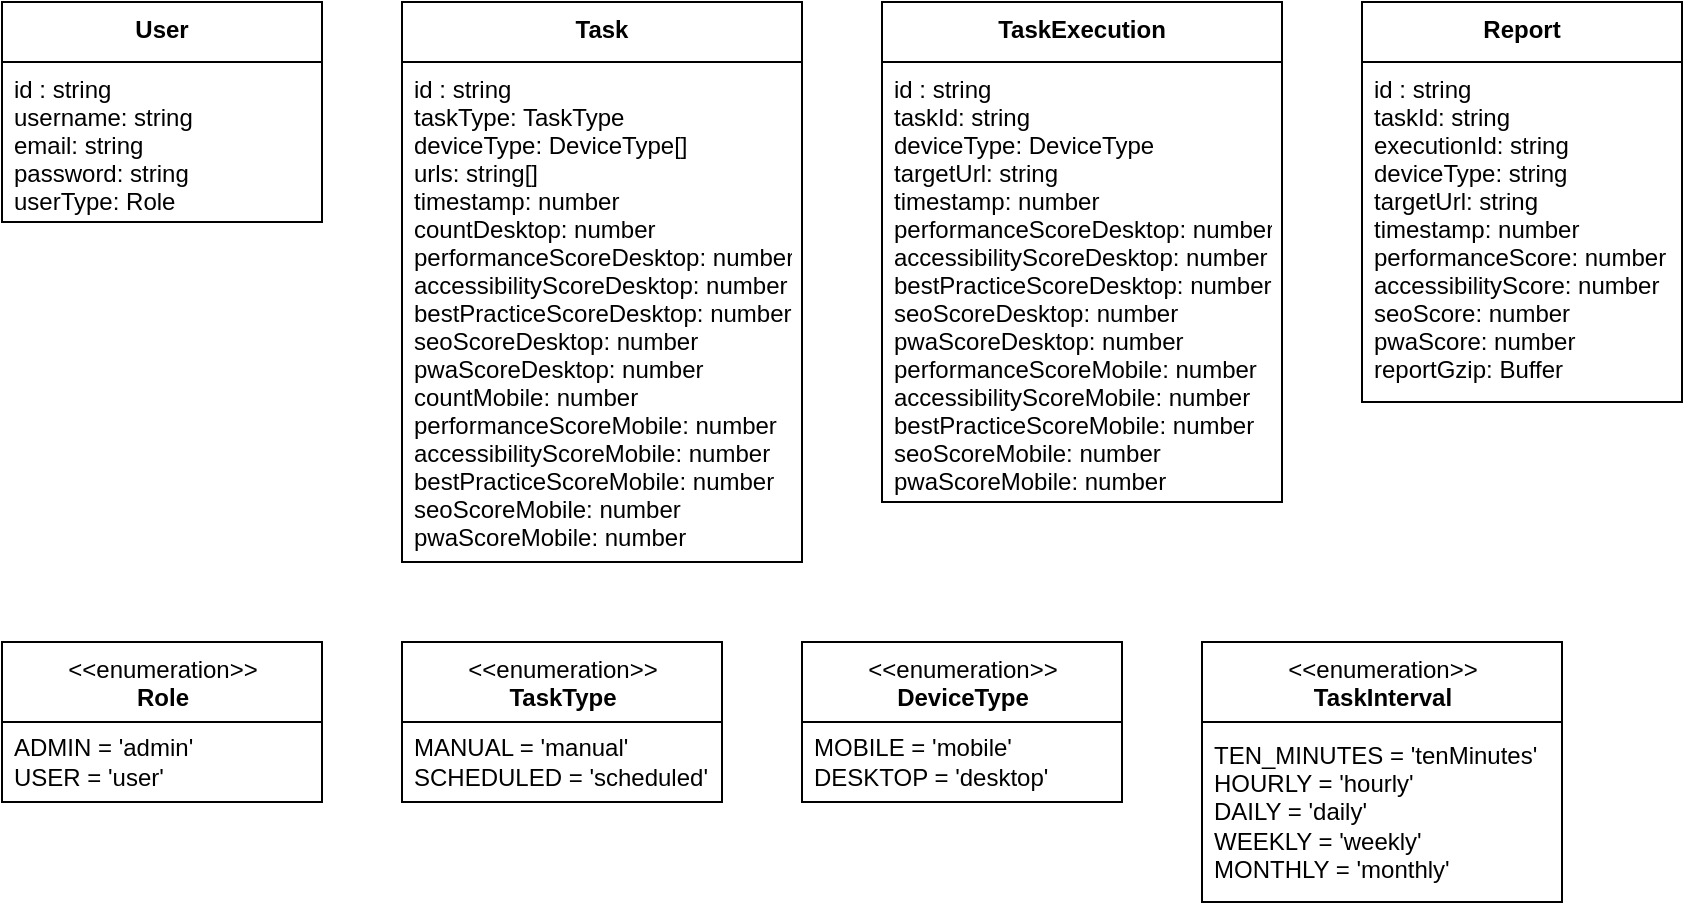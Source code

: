 <mxfile>
    <diagram id="d8V6EXQfS4GzacN1OXcU" name="BackendDomain">
        <mxGraphModel dx="998" dy="334" grid="1" gridSize="10" guides="1" tooltips="1" connect="1" arrows="1" fold="1" page="1" pageScale="1" pageWidth="850" pageHeight="1100" math="0" shadow="0">
            <root>
                <mxCell id="0"/>
                <mxCell id="1" parent="0"/>
                <mxCell id="18" value="User" style="swimlane;fontStyle=1;align=center;verticalAlign=top;childLayout=stackLayout;horizontal=1;startSize=30;horizontalStack=0;resizeParent=1;resizeParentMax=0;resizeLast=0;collapsible=1;marginBottom=0;" parent="1" vertex="1">
                    <mxGeometry x="40" y="40" width="160" height="110" as="geometry"/>
                </mxCell>
                <mxCell id="19" value="id : string&#10;username: string&#10;email: string&#10;password: string&#10;userType: Role" style="text;strokeColor=none;fillColor=none;align=left;verticalAlign=top;spacingLeft=4;spacingRight=4;overflow=hidden;rotatable=0;points=[[0,0.5],[1,0.5]];portConstraint=eastwest;" parent="18" vertex="1">
                    <mxGeometry y="30" width="160" height="80" as="geometry"/>
                </mxCell>
                <mxCell id="23" value="Report" style="swimlane;fontStyle=1;align=center;verticalAlign=top;childLayout=stackLayout;horizontal=1;startSize=30;horizontalStack=0;resizeParent=1;resizeParentMax=0;resizeLast=0;collapsible=1;marginBottom=0;" parent="1" vertex="1">
                    <mxGeometry x="720" y="40" width="160" height="200" as="geometry"/>
                </mxCell>
                <mxCell id="24" value="id : string&#10;taskId: string&#10;executionId: string&#10;deviceType: string&#10;targetUrl: string&#10;timestamp: number&#10;performanceScore: number&#10;accessibilityScore: number&#10;seoScore: number&#10;pwaScore: number&#10;reportGzip: Buffer" style="text;strokeColor=none;fillColor=none;align=left;verticalAlign=top;spacingLeft=4;spacingRight=4;overflow=hidden;rotatable=0;points=[[0,0.5],[1,0.5]];portConstraint=eastwest;" parent="23" vertex="1">
                    <mxGeometry y="30" width="160" height="170" as="geometry"/>
                </mxCell>
                <mxCell id="27" value="TaskExecution" style="swimlane;fontStyle=1;align=center;verticalAlign=top;childLayout=stackLayout;horizontal=1;startSize=30;horizontalStack=0;resizeParent=1;resizeParentMax=0;resizeLast=0;collapsible=1;marginBottom=0;" parent="1" vertex="1">
                    <mxGeometry x="480" y="40" width="200" height="250" as="geometry"/>
                </mxCell>
                <mxCell id="28" value="id : string&#10;taskId: string&#10;deviceType: DeviceType&#10;targetUrl: string&#10;timestamp: number&#10;performanceScoreDesktop: number&#10;accessibilityScoreDesktop: number&#10;bestPracticeScoreDesktop: number&#10;seoScoreDesktop: number&#10;pwaScoreDesktop: number&#10;performanceScoreMobile: number&#10;accessibilityScoreMobile: number&#10;bestPracticeScoreMobile: number&#10;seoScoreMobile: number&#10;pwaScoreMobile: number" style="text;strokeColor=none;fillColor=none;align=left;verticalAlign=top;spacingLeft=4;spacingRight=4;overflow=hidden;rotatable=0;points=[[0,0.5],[1,0.5]];portConstraint=eastwest;" parent="27" vertex="1">
                    <mxGeometry y="30" width="200" height="220" as="geometry"/>
                </mxCell>
                <mxCell id="29" value="&amp;lt;&amp;lt;enumeration&amp;gt;&amp;gt;&lt;br&gt;&lt;b&gt;TaskType&lt;br&gt;&lt;/b&gt;" style="swimlane;fontStyle=0;align=center;verticalAlign=top;childLayout=stackLayout;horizontal=1;startSize=40;horizontalStack=0;resizeParent=1;resizeParentMax=0;resizeLast=0;collapsible=0;marginBottom=0;html=1;" parent="1" vertex="1">
                    <mxGeometry x="240" y="360" width="160" height="80" as="geometry"/>
                </mxCell>
                <mxCell id="30" value="MANUAL = 'manual'&lt;br&gt;SCHEDULED = 'scheduled'" style="text;html=1;strokeColor=none;fillColor=none;align=left;verticalAlign=middle;spacingLeft=4;spacingRight=4;overflow=hidden;rotatable=0;points=[[0,0.5],[1,0.5]];portConstraint=eastwest;" parent="29" vertex="1">
                    <mxGeometry y="40" width="160" height="40" as="geometry"/>
                </mxCell>
                <mxCell id="31" value="&amp;lt;&amp;lt;enumeration&amp;gt;&amp;gt;&lt;br&gt;&lt;b&gt;DeviceType&lt;br&gt;&lt;/b&gt;" style="swimlane;fontStyle=0;align=center;verticalAlign=top;childLayout=stackLayout;horizontal=1;startSize=40;horizontalStack=0;resizeParent=1;resizeParentMax=0;resizeLast=0;collapsible=0;marginBottom=0;html=1;" parent="1" vertex="1">
                    <mxGeometry x="440" y="360" width="160" height="80" as="geometry"/>
                </mxCell>
                <mxCell id="32" value="MOBILE = 'mobile'&lt;br&gt;DESKTOP = 'desktop'" style="text;html=1;strokeColor=none;fillColor=none;align=left;verticalAlign=middle;spacingLeft=4;spacingRight=4;overflow=hidden;rotatable=0;points=[[0,0.5],[1,0.5]];portConstraint=eastwest;" parent="31" vertex="1">
                    <mxGeometry y="40" width="160" height="40" as="geometry"/>
                </mxCell>
                <mxCell id="33" value="&amp;lt;&amp;lt;enumeration&amp;gt;&amp;gt;&lt;br&gt;&lt;b&gt;TaskInterval&lt;br&gt;&lt;/b&gt;" style="swimlane;fontStyle=0;align=center;verticalAlign=top;childLayout=stackLayout;horizontal=1;startSize=40;horizontalStack=0;resizeParent=1;resizeParentMax=0;resizeLast=0;collapsible=0;marginBottom=0;html=1;" parent="1" vertex="1">
                    <mxGeometry x="640" y="360" width="180" height="130" as="geometry"/>
                </mxCell>
                <mxCell id="34" value="TEN_MINUTES = 'tenMinutes'&lt;br&gt;HOURLY = 'hourly'&lt;br&gt;DAILY = 'daily'&lt;br&gt;WEEKLY = 'weekly'&lt;br&gt;MONTHLY = 'monthly'" style="text;html=1;strokeColor=none;fillColor=none;align=left;verticalAlign=middle;spacingLeft=4;spacingRight=4;overflow=hidden;rotatable=0;points=[[0,0.5],[1,0.5]];portConstraint=eastwest;" parent="33" vertex="1">
                    <mxGeometry y="40" width="180" height="90" as="geometry"/>
                </mxCell>
                <mxCell id="0fjWq9ncG0MOCl69C6hr-34" value="Task" style="swimlane;fontStyle=1;align=center;verticalAlign=top;childLayout=stackLayout;horizontal=1;startSize=30;horizontalStack=0;resizeParent=1;resizeParentMax=0;resizeLast=0;collapsible=1;marginBottom=0;" parent="1" vertex="1">
                    <mxGeometry x="240" y="40" width="200" height="280" as="geometry"/>
                </mxCell>
                <mxCell id="0fjWq9ncG0MOCl69C6hr-35" value="id : string&#10;taskType: TaskType&#10;deviceType: DeviceType[]&#10;urls: string[]&#10;timestamp: number&#10;countDesktop: number&#10;performanceScoreDesktop: number&#10;accessibilityScoreDesktop: number&#10;bestPracticeScoreDesktop: number&#10;seoScoreDesktop: number&#10;pwaScoreDesktop: number&#10;countMobile: number&#10;performanceScoreMobile: number&#10;accessibilityScoreMobile: number&#10;bestPracticeScoreMobile: number&#10;seoScoreMobile: number&#10;pwaScoreMobile: number" style="text;strokeColor=none;fillColor=none;align=left;verticalAlign=top;spacingLeft=4;spacingRight=4;overflow=hidden;rotatable=0;points=[[0,0.5],[1,0.5]];portConstraint=eastwest;" parent="0fjWq9ncG0MOCl69C6hr-34" vertex="1">
                    <mxGeometry y="30" width="200" height="250" as="geometry"/>
                </mxCell>
                <mxCell id="0fjWq9ncG0MOCl69C6hr-36" value="&amp;lt;&amp;lt;enumeration&amp;gt;&amp;gt;&lt;br&gt;&lt;b&gt;Role&lt;br&gt;&lt;/b&gt;" style="swimlane;fontStyle=0;align=center;verticalAlign=top;childLayout=stackLayout;horizontal=1;startSize=40;horizontalStack=0;resizeParent=1;resizeParentMax=0;resizeLast=0;collapsible=0;marginBottom=0;html=1;" parent="1" vertex="1">
                    <mxGeometry x="40" y="360" width="160" height="80" as="geometry"/>
                </mxCell>
                <mxCell id="0fjWq9ncG0MOCl69C6hr-37" value="ADMIN = 'admin'&lt;br&gt;USER = 'user'" style="text;html=1;strokeColor=none;fillColor=none;align=left;verticalAlign=middle;spacingLeft=4;spacingRight=4;overflow=hidden;rotatable=0;points=[[0,0.5],[1,0.5]];portConstraint=eastwest;" parent="0fjWq9ncG0MOCl69C6hr-36" vertex="1">
                    <mxGeometry y="40" width="160" height="40" as="geometry"/>
                </mxCell>
            </root>
        </mxGraphModel>
    </diagram>
    <diagram id="QoyJcTGc3tK5TSbBXo4g" name="BackendController">
        <mxGraphModel dx="1078" dy="650" grid="1" gridSize="10" guides="1" tooltips="1" connect="1" arrows="1" fold="1" page="1" pageScale="1" pageWidth="850" pageHeight="1100" math="0" shadow="0">
            <root>
                <mxCell id="0"/>
                <mxCell id="1" parent="0"/>
                <mxCell id="rSxYYyB1Y-Rh_DfCX2DH-1" value="TaskController" style="swimlane;fontStyle=1;align=center;verticalAlign=top;childLayout=stackLayout;horizontal=1;startSize=26;horizontalStack=0;resizeParent=1;resizeParentMax=0;resizeLast=0;collapsible=1;marginBottom=0;" vertex="1" parent="1">
                    <mxGeometry x="240" y="40" width="160" height="86" as="geometry"/>
                </mxCell>
                <mxCell id="rSxYYyB1Y-Rh_DfCX2DH-2" value="+ field: type" style="text;strokeColor=none;fillColor=none;align=left;verticalAlign=top;spacingLeft=4;spacingRight=4;overflow=hidden;rotatable=0;points=[[0,0.5],[1,0.5]];portConstraint=eastwest;" vertex="1" parent="rSxYYyB1Y-Rh_DfCX2DH-1">
                    <mxGeometry y="26" width="160" height="26" as="geometry"/>
                </mxCell>
                <mxCell id="rSxYYyB1Y-Rh_DfCX2DH-3" value="" style="line;strokeWidth=1;fillColor=none;align=left;verticalAlign=middle;spacingTop=-1;spacingLeft=3;spacingRight=3;rotatable=0;labelPosition=right;points=[];portConstraint=eastwest;strokeColor=inherit;" vertex="1" parent="rSxYYyB1Y-Rh_DfCX2DH-1">
                    <mxGeometry y="52" width="160" height="8" as="geometry"/>
                </mxCell>
                <mxCell id="rSxYYyB1Y-Rh_DfCX2DH-4" value="+ method(type): type" style="text;strokeColor=none;fillColor=none;align=left;verticalAlign=top;spacingLeft=4;spacingRight=4;overflow=hidden;rotatable=0;points=[[0,0.5],[1,0.5]];portConstraint=eastwest;" vertex="1" parent="rSxYYyB1Y-Rh_DfCX2DH-1">
                    <mxGeometry y="60" width="160" height="26" as="geometry"/>
                </mxCell>
                <mxCell id="rSxYYyB1Y-Rh_DfCX2DH-5" value="ExecutionController" style="swimlane;fontStyle=1;align=center;verticalAlign=top;childLayout=stackLayout;horizontal=1;startSize=26;horizontalStack=0;resizeParent=1;resizeParentMax=0;resizeLast=0;collapsible=1;marginBottom=0;" vertex="1" parent="1">
                    <mxGeometry x="440" y="40" width="160" height="86" as="geometry"/>
                </mxCell>
                <mxCell id="rSxYYyB1Y-Rh_DfCX2DH-6" value="+ field: type" style="text;strokeColor=none;fillColor=none;align=left;verticalAlign=top;spacingLeft=4;spacingRight=4;overflow=hidden;rotatable=0;points=[[0,0.5],[1,0.5]];portConstraint=eastwest;" vertex="1" parent="rSxYYyB1Y-Rh_DfCX2DH-5">
                    <mxGeometry y="26" width="160" height="26" as="geometry"/>
                </mxCell>
                <mxCell id="rSxYYyB1Y-Rh_DfCX2DH-7" value="" style="line;strokeWidth=1;fillColor=none;align=left;verticalAlign=middle;spacingTop=-1;spacingLeft=3;spacingRight=3;rotatable=0;labelPosition=right;points=[];portConstraint=eastwest;strokeColor=inherit;" vertex="1" parent="rSxYYyB1Y-Rh_DfCX2DH-5">
                    <mxGeometry y="52" width="160" height="8" as="geometry"/>
                </mxCell>
                <mxCell id="rSxYYyB1Y-Rh_DfCX2DH-8" value="+ method(type): type" style="text;strokeColor=none;fillColor=none;align=left;verticalAlign=top;spacingLeft=4;spacingRight=4;overflow=hidden;rotatable=0;points=[[0,0.5],[1,0.5]];portConstraint=eastwest;" vertex="1" parent="rSxYYyB1Y-Rh_DfCX2DH-5">
                    <mxGeometry y="60" width="160" height="26" as="geometry"/>
                </mxCell>
                <mxCell id="rSxYYyB1Y-Rh_DfCX2DH-9" value="ReportController" style="swimlane;fontStyle=1;align=center;verticalAlign=top;childLayout=stackLayout;horizontal=1;startSize=26;horizontalStack=0;resizeParent=1;resizeParentMax=0;resizeLast=0;collapsible=1;marginBottom=0;" vertex="1" parent="1">
                    <mxGeometry x="640" y="40" width="160" height="86" as="geometry"/>
                </mxCell>
                <mxCell id="rSxYYyB1Y-Rh_DfCX2DH-10" value="+ field: type" style="text;strokeColor=none;fillColor=none;align=left;verticalAlign=top;spacingLeft=4;spacingRight=4;overflow=hidden;rotatable=0;points=[[0,0.5],[1,0.5]];portConstraint=eastwest;" vertex="1" parent="rSxYYyB1Y-Rh_DfCX2DH-9">
                    <mxGeometry y="26" width="160" height="26" as="geometry"/>
                </mxCell>
                <mxCell id="rSxYYyB1Y-Rh_DfCX2DH-11" value="" style="line;strokeWidth=1;fillColor=none;align=left;verticalAlign=middle;spacingTop=-1;spacingLeft=3;spacingRight=3;rotatable=0;labelPosition=right;points=[];portConstraint=eastwest;strokeColor=inherit;" vertex="1" parent="rSxYYyB1Y-Rh_DfCX2DH-9">
                    <mxGeometry y="52" width="160" height="8" as="geometry"/>
                </mxCell>
                <mxCell id="rSxYYyB1Y-Rh_DfCX2DH-12" value="+ method(type): type" style="text;strokeColor=none;fillColor=none;align=left;verticalAlign=top;spacingLeft=4;spacingRight=4;overflow=hidden;rotatable=0;points=[[0,0.5],[1,0.5]];portConstraint=eastwest;" vertex="1" parent="rSxYYyB1Y-Rh_DfCX2DH-9">
                    <mxGeometry y="60" width="160" height="26" as="geometry"/>
                </mxCell>
                <mxCell id="vulJQ5fKAJVqzrb-7M3P-1" value="UserController" style="swimlane;fontStyle=1;align=center;verticalAlign=top;childLayout=stackLayout;horizontal=1;startSize=26;horizontalStack=0;resizeParent=1;resizeParentMax=0;resizeLast=0;collapsible=1;marginBottom=0;" vertex="1" parent="1">
                    <mxGeometry x="40" y="40" width="160" height="86" as="geometry"/>
                </mxCell>
                <mxCell id="vulJQ5fKAJVqzrb-7M3P-2" value="+ field: type" style="text;strokeColor=none;fillColor=none;align=left;verticalAlign=top;spacingLeft=4;spacingRight=4;overflow=hidden;rotatable=0;points=[[0,0.5],[1,0.5]];portConstraint=eastwest;" vertex="1" parent="vulJQ5fKAJVqzrb-7M3P-1">
                    <mxGeometry y="26" width="160" height="26" as="geometry"/>
                </mxCell>
                <mxCell id="vulJQ5fKAJVqzrb-7M3P-3" value="" style="line;strokeWidth=1;fillColor=none;align=left;verticalAlign=middle;spacingTop=-1;spacingLeft=3;spacingRight=3;rotatable=0;labelPosition=right;points=[];portConstraint=eastwest;strokeColor=inherit;" vertex="1" parent="vulJQ5fKAJVqzrb-7M3P-1">
                    <mxGeometry y="52" width="160" height="8" as="geometry"/>
                </mxCell>
                <mxCell id="vulJQ5fKAJVqzrb-7M3P-4" value="+ method(type): type" style="text;strokeColor=none;fillColor=none;align=left;verticalAlign=top;spacingLeft=4;spacingRight=4;overflow=hidden;rotatable=0;points=[[0,0.5],[1,0.5]];portConstraint=eastwest;" vertex="1" parent="vulJQ5fKAJVqzrb-7M3P-1">
                    <mxGeometry y="60" width="160" height="26" as="geometry"/>
                </mxCell>
            </root>
        </mxGraphModel>
    </diagram>
    <diagram id="mdIPE0Apgu2k__mqxnmG" name="BackendService">
        <mxGraphModel dx="2778" dy="650" grid="1" gridSize="10" guides="1" tooltips="1" connect="1" arrows="1" fold="1" page="1" pageScale="1" pageWidth="850" pageHeight="1100" math="0" shadow="0">
            <root>
                <mxCell id="0"/>
                <mxCell id="1" parent="0"/>
                <mxCell id="xMmJLJcvxKjwleOHStDU-1" value="TaskService" style="swimlane;fontStyle=1;align=center;verticalAlign=top;childLayout=stackLayout;horizontal=1;startSize=26;horizontalStack=0;resizeParent=1;resizeParentMax=0;resizeLast=0;collapsible=1;marginBottom=0;" vertex="1" parent="1">
                    <mxGeometry x="-1320" y="40" width="160" height="86" as="geometry"/>
                </mxCell>
                <mxCell id="xMmJLJcvxKjwleOHStDU-2" value="+ field: type" style="text;strokeColor=none;fillColor=none;align=left;verticalAlign=top;spacingLeft=4;spacingRight=4;overflow=hidden;rotatable=0;points=[[0,0.5],[1,0.5]];portConstraint=eastwest;" vertex="1" parent="xMmJLJcvxKjwleOHStDU-1">
                    <mxGeometry y="26" width="160" height="26" as="geometry"/>
                </mxCell>
                <mxCell id="xMmJLJcvxKjwleOHStDU-3" value="" style="line;strokeWidth=1;fillColor=none;align=left;verticalAlign=middle;spacingTop=-1;spacingLeft=3;spacingRight=3;rotatable=0;labelPosition=right;points=[];portConstraint=eastwest;strokeColor=inherit;" vertex="1" parent="xMmJLJcvxKjwleOHStDU-1">
                    <mxGeometry y="52" width="160" height="8" as="geometry"/>
                </mxCell>
                <mxCell id="xMmJLJcvxKjwleOHStDU-4" value="+ method(type): type" style="text;strokeColor=none;fillColor=none;align=left;verticalAlign=top;spacingLeft=4;spacingRight=4;overflow=hidden;rotatable=0;points=[[0,0.5],[1,0.5]];portConstraint=eastwest;" vertex="1" parent="xMmJLJcvxKjwleOHStDU-1">
                    <mxGeometry y="60" width="160" height="26" as="geometry"/>
                </mxCell>
                <mxCell id="xMmJLJcvxKjwleOHStDU-5" value="ExecutionService" style="swimlane;fontStyle=1;align=center;verticalAlign=top;childLayout=stackLayout;horizontal=1;startSize=26;horizontalStack=0;resizeParent=1;resizeParentMax=0;resizeLast=0;collapsible=1;marginBottom=0;" vertex="1" parent="1">
                    <mxGeometry x="-1120" y="40" width="160" height="86" as="geometry"/>
                </mxCell>
                <mxCell id="xMmJLJcvxKjwleOHStDU-6" value="+ field: type" style="text;strokeColor=none;fillColor=none;align=left;verticalAlign=top;spacingLeft=4;spacingRight=4;overflow=hidden;rotatable=0;points=[[0,0.5],[1,0.5]];portConstraint=eastwest;" vertex="1" parent="xMmJLJcvxKjwleOHStDU-5">
                    <mxGeometry y="26" width="160" height="26" as="geometry"/>
                </mxCell>
                <mxCell id="xMmJLJcvxKjwleOHStDU-7" value="" style="line;strokeWidth=1;fillColor=none;align=left;verticalAlign=middle;spacingTop=-1;spacingLeft=3;spacingRight=3;rotatable=0;labelPosition=right;points=[];portConstraint=eastwest;strokeColor=inherit;" vertex="1" parent="xMmJLJcvxKjwleOHStDU-5">
                    <mxGeometry y="52" width="160" height="8" as="geometry"/>
                </mxCell>
                <mxCell id="xMmJLJcvxKjwleOHStDU-8" value="+ method(type): type" style="text;strokeColor=none;fillColor=none;align=left;verticalAlign=top;spacingLeft=4;spacingRight=4;overflow=hidden;rotatable=0;points=[[0,0.5],[1,0.5]];portConstraint=eastwest;" vertex="1" parent="xMmJLJcvxKjwleOHStDU-5">
                    <mxGeometry y="60" width="160" height="26" as="geometry"/>
                </mxCell>
                <mxCell id="xMmJLJcvxKjwleOHStDU-9" value="ReportService" style="swimlane;fontStyle=1;align=center;verticalAlign=top;childLayout=stackLayout;horizontal=1;startSize=26;horizontalStack=0;resizeParent=1;resizeParentMax=0;resizeLast=0;collapsible=1;marginBottom=0;" vertex="1" parent="1">
                    <mxGeometry x="-1320" y="170" width="160" height="86" as="geometry"/>
                </mxCell>
                <mxCell id="xMmJLJcvxKjwleOHStDU-10" value="+ field: type" style="text;strokeColor=none;fillColor=none;align=left;verticalAlign=top;spacingLeft=4;spacingRight=4;overflow=hidden;rotatable=0;points=[[0,0.5],[1,0.5]];portConstraint=eastwest;" vertex="1" parent="xMmJLJcvxKjwleOHStDU-9">
                    <mxGeometry y="26" width="160" height="26" as="geometry"/>
                </mxCell>
                <mxCell id="xMmJLJcvxKjwleOHStDU-11" value="" style="line;strokeWidth=1;fillColor=none;align=left;verticalAlign=middle;spacingTop=-1;spacingLeft=3;spacingRight=3;rotatable=0;labelPosition=right;points=[];portConstraint=eastwest;strokeColor=inherit;" vertex="1" parent="xMmJLJcvxKjwleOHStDU-9">
                    <mxGeometry y="52" width="160" height="8" as="geometry"/>
                </mxCell>
                <mxCell id="xMmJLJcvxKjwleOHStDU-12" value="+ method(type): type" style="text;strokeColor=none;fillColor=none;align=left;verticalAlign=top;spacingLeft=4;spacingRight=4;overflow=hidden;rotatable=0;points=[[0,0.5],[1,0.5]];portConstraint=eastwest;" vertex="1" parent="xMmJLJcvxKjwleOHStDU-9">
                    <mxGeometry y="60" width="160" height="26" as="geometry"/>
                </mxCell>
                <mxCell id="5jB_EkJdkb1q6lTN2I3A-1" value="UserService" style="swimlane;fontStyle=1;align=center;verticalAlign=top;childLayout=stackLayout;horizontal=1;startSize=26;horizontalStack=0;resizeParent=1;resizeParentMax=0;resizeLast=0;collapsible=1;marginBottom=0;" vertex="1" parent="1">
                    <mxGeometry x="-1640" y="40" width="280" height="330" as="geometry"/>
                </mxCell>
                <mxCell id="5jB_EkJdkb1q6lTN2I3A-2" value="- logger: Logger&#10;- userModel: Model&lt;UserDocument&gt;" style="text;strokeColor=none;fillColor=none;align=left;verticalAlign=top;spacingLeft=4;spacingRight=4;overflow=hidden;rotatable=0;points=[[0,0.5],[1,0.5]];portConstraint=eastwest;" vertex="1" parent="5jB_EkJdkb1q6lTN2I3A-1">
                    <mxGeometry y="26" width="280" height="34" as="geometry"/>
                </mxCell>
                <mxCell id="5jB_EkJdkb1q6lTN2I3A-3" value="" style="line;strokeWidth=1;fillColor=none;align=left;verticalAlign=middle;spacingTop=-1;spacingLeft=3;spacingRight=3;rotatable=0;labelPosition=right;points=[];portConstraint=eastwest;strokeColor=inherit;" vertex="1" parent="5jB_EkJdkb1q6lTN2I3A-1">
                    <mxGeometry y="60" width="280" height="8" as="geometry"/>
                </mxCell>
                <mxCell id="5jB_EkJdkb1q6lTN2I3A-4" value="+ create(UserCreateDto): Document&lt;User&gt;&#10;+ activate(string): UpdateResult&#10;+ deactivate(string): UpdateResult&#10;+ updateUsername(string, string): UpdateResult&#10;+ updateEmail(string, string): UpdateResult&#10;+ updatePassword(string, string): UpdateResult&#10;+ updateRenewToken(string, string): UpdateResult&#10;+ hashPassword(string): string&#10;+ hashRenewToken(string): string&#10;+ comparePasswords(string,string): any" style="text;strokeColor=none;fillColor=none;align=left;verticalAlign=top;spacingLeft=4;spacingRight=4;overflow=hidden;rotatable=0;points=[[0,0.5],[1,0.5]];portConstraint=eastwest;" vertex="1" parent="5jB_EkJdkb1q6lTN2I3A-1">
                    <mxGeometry y="68" width="280" height="262" as="geometry"/>
                </mxCell>
            </root>
        </mxGraphModel>
    </diagram>
    <diagram id="XRNqCABuAGER81R4XFC0" name="JobQueues">
        <mxGraphModel dx="998" dy="334" grid="1" gridSize="10" guides="1" tooltips="1" connect="1" arrows="1" fold="1" page="1" pageScale="1" pageWidth="850" pageHeight="1100" math="0" shadow="0">
            <root>
                <mxCell id="0"/>
                <mxCell id="1" parent="0"/>
                <UserObject label="ReportQueue" treeRoot="1" id="37AGWEnElidaJjSBjBoz-8">
                    <mxCell style="whiteSpace=wrap;html=1;align=center;treeFolding=1;treeMoving=1;newEdgeStyle={&quot;edgeStyle&quot;:&quot;elbowEdgeStyle&quot;,&quot;startArrow&quot;:&quot;none&quot;,&quot;endArrow&quot;:&quot;none&quot;};" parent="1" vertex="1">
                        <mxGeometry x="40" y="40" width="120" height="60" as="geometry"/>
                    </mxCell>
                </UserObject>
                <UserObject label="TaskExecutionUpdateScores&lt;br&gt;Queue" treeRoot="1" id="37AGWEnElidaJjSBjBoz-9">
                    <mxCell style="whiteSpace=wrap;html=1;align=center;treeFolding=1;treeMoving=1;newEdgeStyle={&quot;edgeStyle&quot;:&quot;elbowEdgeStyle&quot;,&quot;startArrow&quot;:&quot;none&quot;,&quot;endArrow&quot;:&quot;none&quot;};" parent="1" vertex="1">
                        <mxGeometry x="200" y="40" width="220" height="60" as="geometry"/>
                    </mxCell>
                </UserObject>
                <UserObject label="TaskUpdateAverageScores&lt;br&gt;Queue" treeRoot="1" id="Ja989A5nuwDxblrv3ZhX-1">
                    <mxCell style="whiteSpace=wrap;html=1;align=center;treeFolding=1;treeMoving=1;newEdgeStyle={&quot;edgeStyle&quot;:&quot;elbowEdgeStyle&quot;,&quot;startArrow&quot;:&quot;none&quot;,&quot;endArrow&quot;:&quot;none&quot;};" parent="1" vertex="1">
                        <mxGeometry x="460" y="40" width="220" height="60" as="geometry"/>
                    </mxCell>
                </UserObject>
            </root>
        </mxGraphModel>
    </diagram>
</mxfile>